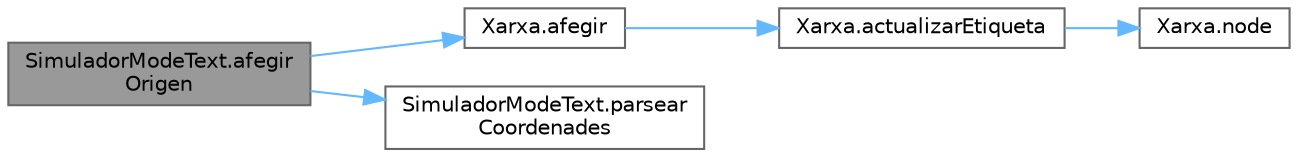digraph "SimuladorModeText.afegirOrigen"
{
 // LATEX_PDF_SIZE
  bgcolor="transparent";
  edge [fontname=Helvetica,fontsize=10,labelfontname=Helvetica,labelfontsize=10];
  node [fontname=Helvetica,fontsize=10,shape=box,height=0.2,width=0.4];
  rankdir="LR";
  Node1 [id="Node000001",label="SimuladorModeText.afegir\lOrigen",height=0.2,width=0.4,color="gray40", fillcolor="grey60", style="filled", fontcolor="black",tooltip="Afegeix un origen a la xarxa."];
  Node1 -> Node2 [id="edge1_Node000001_Node000002",color="steelblue1",style="solid",tooltip=" "];
  Node2 [id="Node000002",label="Xarxa.afegir",height=0.2,width=0.4,color="grey40", fillcolor="white", style="filled",URL="$class_xarxa.html#ad1d4b91e851fdfd8d1621543b7d5c01e",tooltip="Afegeix un node d'origen a la xarxa."];
  Node2 -> Node3 [id="edge2_Node000002_Node000003",color="steelblue1",style="solid",tooltip=" "];
  Node3 [id="Node000003",label="Xarxa.actualizarEtiqueta",height=0.2,width=0.4,color="grey40", fillcolor="white", style="filled",URL="$class_xarxa.html#afba3535b69b59b5e74e6a2a5b2c000a2",tooltip="Actualitza l'etiqueta d'un node amb el seu estat actual."];
  Node3 -> Node4 [id="edge3_Node000003_Node000004",color="steelblue1",style="solid",tooltip=" "];
  Node4 [id="Node000004",label="Xarxa.node",height=0.2,width=0.4,color="grey40", fillcolor="white", style="filled",URL="$class_xarxa.html#a5f4cb1e91855800352838cbaa0b4ef1e",tooltip="Retorna el node de la xarxa amb l'identificador donat."];
  Node1 -> Node5 [id="edge4_Node000001_Node000005",color="steelblue1",style="solid",tooltip=" "];
  Node5 [id="Node000005",label="SimuladorModeText.parsear\lCoordenades",height=0.2,width=0.4,color="grey40", fillcolor="white", style="filled",URL="$class_simulador_mode_text.html#a237dd00801639c016293b4b264a68d32",tooltip="Parsea una cadena de texto para convertirla en coordenades."];
}
